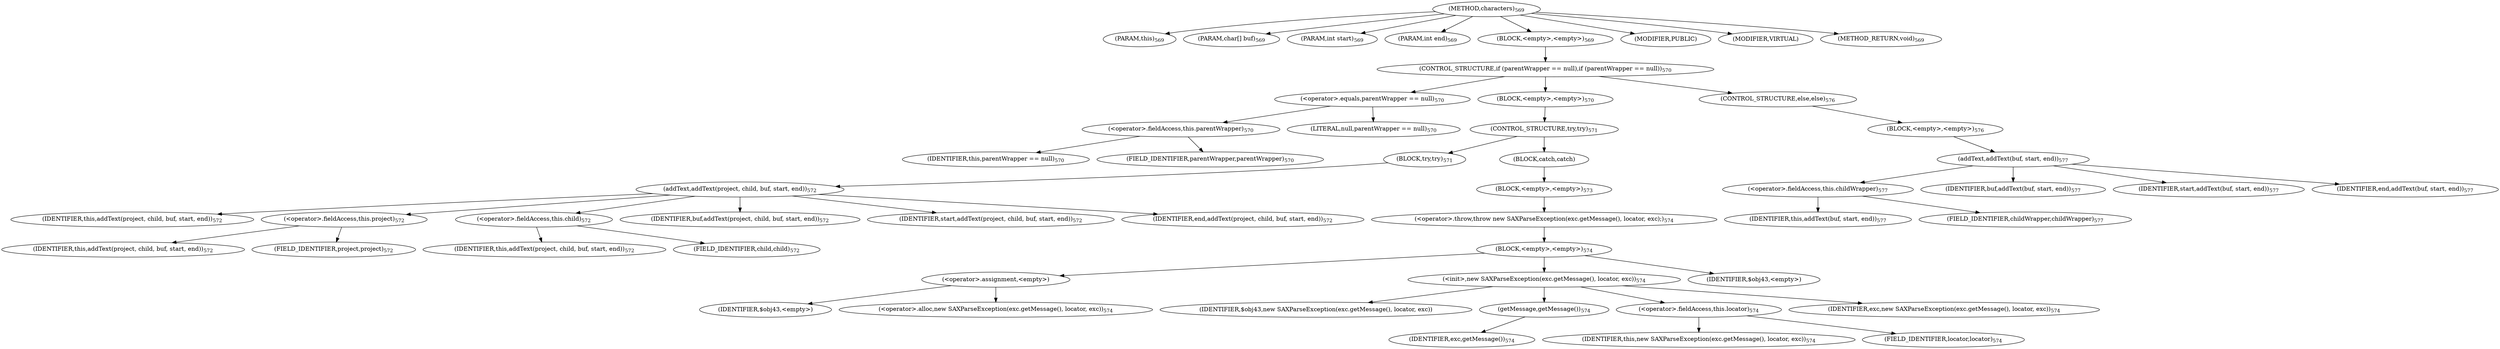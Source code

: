 digraph "characters" {  
"1902" [label = <(METHOD,characters)<SUB>569</SUB>> ]
"103" [label = <(PARAM,this)<SUB>569</SUB>> ]
"1903" [label = <(PARAM,char[] buf)<SUB>569</SUB>> ]
"1904" [label = <(PARAM,int start)<SUB>569</SUB>> ]
"1905" [label = <(PARAM,int end)<SUB>569</SUB>> ]
"1906" [label = <(BLOCK,&lt;empty&gt;,&lt;empty&gt;)<SUB>569</SUB>> ]
"1907" [label = <(CONTROL_STRUCTURE,if (parentWrapper == null),if (parentWrapper == null))<SUB>570</SUB>> ]
"1908" [label = <(&lt;operator&gt;.equals,parentWrapper == null)<SUB>570</SUB>> ]
"1909" [label = <(&lt;operator&gt;.fieldAccess,this.parentWrapper)<SUB>570</SUB>> ]
"1910" [label = <(IDENTIFIER,this,parentWrapper == null)<SUB>570</SUB>> ]
"1911" [label = <(FIELD_IDENTIFIER,parentWrapper,parentWrapper)<SUB>570</SUB>> ]
"1912" [label = <(LITERAL,null,parentWrapper == null)<SUB>570</SUB>> ]
"1913" [label = <(BLOCK,&lt;empty&gt;,&lt;empty&gt;)<SUB>570</SUB>> ]
"1914" [label = <(CONTROL_STRUCTURE,try,try)<SUB>571</SUB>> ]
"1915" [label = <(BLOCK,try,try)<SUB>571</SUB>> ]
"1916" [label = <(addText,addText(project, child, buf, start, end))<SUB>572</SUB>> ]
"102" [label = <(IDENTIFIER,this,addText(project, child, buf, start, end))<SUB>572</SUB>> ]
"1917" [label = <(&lt;operator&gt;.fieldAccess,this.project)<SUB>572</SUB>> ]
"1918" [label = <(IDENTIFIER,this,addText(project, child, buf, start, end))<SUB>572</SUB>> ]
"1919" [label = <(FIELD_IDENTIFIER,project,project)<SUB>572</SUB>> ]
"1920" [label = <(&lt;operator&gt;.fieldAccess,this.child)<SUB>572</SUB>> ]
"1921" [label = <(IDENTIFIER,this,addText(project, child, buf, start, end))<SUB>572</SUB>> ]
"1922" [label = <(FIELD_IDENTIFIER,child,child)<SUB>572</SUB>> ]
"1923" [label = <(IDENTIFIER,buf,addText(project, child, buf, start, end))<SUB>572</SUB>> ]
"1924" [label = <(IDENTIFIER,start,addText(project, child, buf, start, end))<SUB>572</SUB>> ]
"1925" [label = <(IDENTIFIER,end,addText(project, child, buf, start, end))<SUB>572</SUB>> ]
"1926" [label = <(BLOCK,catch,catch)> ]
"1927" [label = <(BLOCK,&lt;empty&gt;,&lt;empty&gt;)<SUB>573</SUB>> ]
"1928" [label = <(&lt;operator&gt;.throw,throw new SAXParseException(exc.getMessage(), locator, exc);)<SUB>574</SUB>> ]
"1929" [label = <(BLOCK,&lt;empty&gt;,&lt;empty&gt;)<SUB>574</SUB>> ]
"1930" [label = <(&lt;operator&gt;.assignment,&lt;empty&gt;)> ]
"1931" [label = <(IDENTIFIER,$obj43,&lt;empty&gt;)> ]
"1932" [label = <(&lt;operator&gt;.alloc,new SAXParseException(exc.getMessage(), locator, exc))<SUB>574</SUB>> ]
"1933" [label = <(&lt;init&gt;,new SAXParseException(exc.getMessage(), locator, exc))<SUB>574</SUB>> ]
"1934" [label = <(IDENTIFIER,$obj43,new SAXParseException(exc.getMessage(), locator, exc))> ]
"1935" [label = <(getMessage,getMessage())<SUB>574</SUB>> ]
"1936" [label = <(IDENTIFIER,exc,getMessage())<SUB>574</SUB>> ]
"1937" [label = <(&lt;operator&gt;.fieldAccess,this.locator)<SUB>574</SUB>> ]
"1938" [label = <(IDENTIFIER,this,new SAXParseException(exc.getMessage(), locator, exc))<SUB>574</SUB>> ]
"1939" [label = <(FIELD_IDENTIFIER,locator,locator)<SUB>574</SUB>> ]
"1940" [label = <(IDENTIFIER,exc,new SAXParseException(exc.getMessage(), locator, exc))<SUB>574</SUB>> ]
"1941" [label = <(IDENTIFIER,$obj43,&lt;empty&gt;)> ]
"1942" [label = <(CONTROL_STRUCTURE,else,else)<SUB>576</SUB>> ]
"1943" [label = <(BLOCK,&lt;empty&gt;,&lt;empty&gt;)<SUB>576</SUB>> ]
"1944" [label = <(addText,addText(buf, start, end))<SUB>577</SUB>> ]
"1945" [label = <(&lt;operator&gt;.fieldAccess,this.childWrapper)<SUB>577</SUB>> ]
"1946" [label = <(IDENTIFIER,this,addText(buf, start, end))<SUB>577</SUB>> ]
"1947" [label = <(FIELD_IDENTIFIER,childWrapper,childWrapper)<SUB>577</SUB>> ]
"1948" [label = <(IDENTIFIER,buf,addText(buf, start, end))<SUB>577</SUB>> ]
"1949" [label = <(IDENTIFIER,start,addText(buf, start, end))<SUB>577</SUB>> ]
"1950" [label = <(IDENTIFIER,end,addText(buf, start, end))<SUB>577</SUB>> ]
"1951" [label = <(MODIFIER,PUBLIC)> ]
"1952" [label = <(MODIFIER,VIRTUAL)> ]
"1953" [label = <(METHOD_RETURN,void)<SUB>569</SUB>> ]
  "1902" -> "103" 
  "1902" -> "1903" 
  "1902" -> "1904" 
  "1902" -> "1905" 
  "1902" -> "1906" 
  "1902" -> "1951" 
  "1902" -> "1952" 
  "1902" -> "1953" 
  "1906" -> "1907" 
  "1907" -> "1908" 
  "1907" -> "1913" 
  "1907" -> "1942" 
  "1908" -> "1909" 
  "1908" -> "1912" 
  "1909" -> "1910" 
  "1909" -> "1911" 
  "1913" -> "1914" 
  "1914" -> "1915" 
  "1914" -> "1926" 
  "1915" -> "1916" 
  "1916" -> "102" 
  "1916" -> "1917" 
  "1916" -> "1920" 
  "1916" -> "1923" 
  "1916" -> "1924" 
  "1916" -> "1925" 
  "1917" -> "1918" 
  "1917" -> "1919" 
  "1920" -> "1921" 
  "1920" -> "1922" 
  "1926" -> "1927" 
  "1927" -> "1928" 
  "1928" -> "1929" 
  "1929" -> "1930" 
  "1929" -> "1933" 
  "1929" -> "1941" 
  "1930" -> "1931" 
  "1930" -> "1932" 
  "1933" -> "1934" 
  "1933" -> "1935" 
  "1933" -> "1937" 
  "1933" -> "1940" 
  "1935" -> "1936" 
  "1937" -> "1938" 
  "1937" -> "1939" 
  "1942" -> "1943" 
  "1943" -> "1944" 
  "1944" -> "1945" 
  "1944" -> "1948" 
  "1944" -> "1949" 
  "1944" -> "1950" 
  "1945" -> "1946" 
  "1945" -> "1947" 
}
